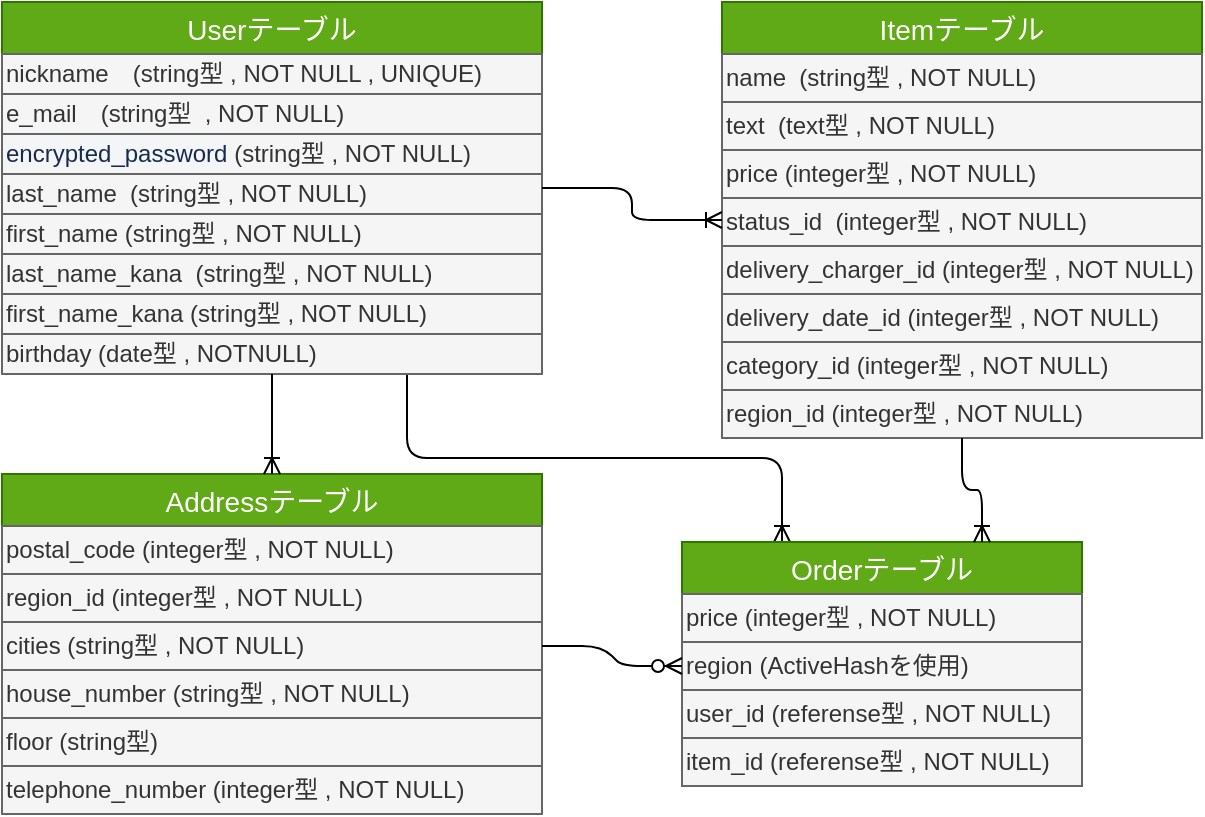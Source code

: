 <mxfile>
    <diagram id="hQXdLHPWon99UHD_zaKo" name="ページ1">
        <mxGraphModel dx="763" dy="680" grid="1" gridSize="10" guides="1" tooltips="1" connect="1" arrows="1" fold="1" page="1" pageScale="1" pageWidth="827" pageHeight="1169" math="0" shadow="0">
            <root>
                <mxCell id="0"/>
                <mxCell id="1" parent="0"/>
                <mxCell id="130" style="edgeStyle=orthogonalEdgeStyle;orthogonalLoop=1;jettySize=auto;html=1;exitX=0.75;exitY=1;exitDx=0;exitDy=0;entryX=0.25;entryY=0;entryDx=0;entryDy=0;endArrow=ERoneToMany;fontSize=12;" parent="1" source="140" target="110" edge="1">
                    <mxGeometry relative="1" as="geometry"/>
                </mxCell>
                <mxCell id="97" value="Userテーブル" style="swimlane;fontStyle=0;childLayout=stackLayout;horizontal=1;startSize=26;horizontalStack=0;resizeParent=1;resizeParentMax=0;resizeLast=0;collapsible=1;marginBottom=0;align=center;fontSize=14;fillColor=#60a917;strokeColor=#2D7600;fontColor=#ffffff;" parent="1" vertex="1">
                    <mxGeometry x="180" y="80" width="270" height="186" as="geometry">
                        <mxRectangle x="300" y="180" width="60" height="26" as="alternateBounds"/>
                    </mxGeometry>
                </mxCell>
                <mxCell id="136" value="nickname　(string型 , NOT NULL , UNIQUE)" style="text;html=1;align=left;verticalAlign=middle;whiteSpace=wrap;rounded=0;fontSize=12;labelPosition=center;verticalLabelPosition=middle;fillColor=#f5f5f5;strokeColor=#666666;fontColor=#333333;" parent="97" vertex="1">
                    <mxGeometry y="26" width="270" height="20" as="geometry"/>
                </mxCell>
                <mxCell id="138" value="e_mail　(string型&amp;nbsp; , NOT NULL)" style="text;html=1;strokeColor=#666666;fillColor=#f5f5f5;align=left;verticalAlign=middle;whiteSpace=wrap;rounded=0;fontSize=12;labelPosition=center;verticalLabelPosition=middle;fontColor=#333333;" parent="97" vertex="1">
                    <mxGeometry y="46" width="270" height="20" as="geometry"/>
                </mxCell>
                <mxCell id="139" value="&lt;span style=&quot;color: rgb(23 , 43 , 77) ; background-color: rgb(244 , 245 , 247)&quot;&gt;&lt;font style=&quot;font-size: 12px&quot;&gt;encrypted_password&lt;/font&gt;&lt;/span&gt;&amp;nbsp;(string型 , NOT NULL)" style="text;html=1;strokeColor=#666666;fillColor=#f5f5f5;align=left;verticalAlign=middle;whiteSpace=wrap;rounded=0;fontSize=12;labelPosition=center;verticalLabelPosition=middle;fontColor=#333333;" parent="97" vertex="1">
                    <mxGeometry y="66" width="270" height="20" as="geometry"/>
                </mxCell>
                <mxCell id="143" value="last_name&amp;nbsp; (string型 , NOT NULL)" style="text;html=1;strokeColor=#666666;fillColor=#f5f5f5;align=left;verticalAlign=middle;whiteSpace=wrap;rounded=0;fontSize=12;labelPosition=center;verticalLabelPosition=middle;fontColor=#333333;" parent="97" vertex="1">
                    <mxGeometry y="86" width="270" height="20" as="geometry"/>
                </mxCell>
                <mxCell id="141" value="first_name (string型 , NOT NULL)" style="text;html=1;strokeColor=#666666;fillColor=#f5f5f5;align=left;verticalAlign=middle;whiteSpace=wrap;rounded=0;fontSize=12;labelPosition=center;verticalLabelPosition=middle;fontColor=#333333;" parent="97" vertex="1">
                    <mxGeometry y="106" width="270" height="20" as="geometry"/>
                </mxCell>
                <mxCell id="159" value="last_name_kana&amp;nbsp; (string型 , NOT NULL)" style="text;html=1;strokeColor=#666666;fillColor=#f5f5f5;align=left;verticalAlign=middle;whiteSpace=wrap;rounded=0;fontSize=12;labelPosition=center;verticalLabelPosition=middle;fontColor=#333333;" vertex="1" parent="97">
                    <mxGeometry y="126" width="270" height="20" as="geometry"/>
                </mxCell>
                <mxCell id="158" value="first_name_kana (string型 , NOT NULL)" style="text;html=1;strokeColor=#666666;fillColor=#f5f5f5;align=left;verticalAlign=middle;whiteSpace=wrap;rounded=0;fontSize=12;labelPosition=center;verticalLabelPosition=middle;fontColor=#333333;" vertex="1" parent="97">
                    <mxGeometry y="146" width="270" height="20" as="geometry"/>
                </mxCell>
                <mxCell id="140" value="birthday (date型 , NOTNULL)" style="text;html=1;strokeColor=#666666;fillColor=#f5f5f5;align=left;verticalAlign=middle;whiteSpace=wrap;rounded=0;fontSize=12;labelPosition=center;verticalLabelPosition=middle;fontColor=#333333;" parent="97" vertex="1">
                    <mxGeometry y="166" width="270" height="20" as="geometry"/>
                </mxCell>
                <mxCell id="105" value="Itemテーブル" style="swimlane;fontStyle=0;childLayout=stackLayout;horizontal=1;startSize=26;horizontalStack=0;resizeParent=1;resizeParentMax=0;resizeLast=0;collapsible=1;marginBottom=0;align=center;fontSize=14;fillColor=#60a917;strokeColor=#2D7600;fontColor=#ffffff;" parent="1" vertex="1">
                    <mxGeometry x="540" y="80" width="240" height="218" as="geometry"/>
                </mxCell>
                <mxCell id="146" value="name&amp;nbsp; (string型 , NOT NULL)" style="text;html=1;strokeColor=#666666;fillColor=#f5f5f5;align=left;verticalAlign=middle;whiteSpace=wrap;rounded=0;fontSize=12;labelPosition=center;verticalLabelPosition=middle;fontColor=#333333;" parent="105" vertex="1">
                    <mxGeometry y="26" width="240" height="24" as="geometry"/>
                </mxCell>
                <mxCell id="155" value="text&amp;nbsp; (text型 , NOT NULL)" style="text;html=1;strokeColor=#666666;fillColor=#f5f5f5;align=left;verticalAlign=middle;whiteSpace=wrap;rounded=0;fontSize=12;labelPosition=center;verticalLabelPosition=middle;fontColor=#333333;" vertex="1" parent="105">
                    <mxGeometry y="50" width="240" height="24" as="geometry"/>
                </mxCell>
                <mxCell id="160" value="price (integer型 , NOT NULL)" style="text;html=1;strokeColor=#666666;fillColor=#f5f5f5;align=left;verticalAlign=middle;whiteSpace=wrap;rounded=0;fontSize=12;labelPosition=center;verticalLabelPosition=middle;fontColor=#333333;" vertex="1" parent="105">
                    <mxGeometry y="74" width="240" height="24" as="geometry"/>
                </mxCell>
                <mxCell id="148" value="status_id&amp;nbsp; (integer型 , NOT NULL)" style="text;html=1;strokeColor=#666666;fillColor=#f5f5f5;align=left;verticalAlign=middle;whiteSpace=wrap;rounded=0;fontSize=12;labelPosition=center;verticalLabelPosition=middle;fontColor=#333333;" parent="105" vertex="1">
                    <mxGeometry y="98" width="240" height="24" as="geometry"/>
                </mxCell>
                <mxCell id="149" value="delivery_charger_id (integer型 , NOT NULL)" style="text;html=1;strokeColor=#666666;fillColor=#f5f5f5;align=left;verticalAlign=middle;whiteSpace=wrap;rounded=0;fontSize=12;labelPosition=center;verticalLabelPosition=middle;fontColor=#333333;" parent="105" vertex="1">
                    <mxGeometry y="122" width="240" height="24" as="geometry"/>
                </mxCell>
                <mxCell id="151" value="delivery_date_id (integer型 , NOT NULL)" style="text;html=1;strokeColor=#666666;fillColor=#f5f5f5;align=left;verticalAlign=middle;whiteSpace=wrap;rounded=0;fontSize=12;labelPosition=center;verticalLabelPosition=middle;fontColor=#333333;" parent="105" vertex="1">
                    <mxGeometry y="146" width="240" height="24" as="geometry"/>
                </mxCell>
                <mxCell id="147" value="category_id (integer型 , NOT NULL)" style="text;html=1;strokeColor=#666666;fillColor=#f5f5f5;align=left;verticalAlign=middle;whiteSpace=wrap;rounded=0;fontSize=12;labelPosition=center;verticalLabelPosition=middle;fontColor=#333333;" parent="105" vertex="1">
                    <mxGeometry y="170" width="240" height="24" as="geometry"/>
                </mxCell>
                <mxCell id="150" value="region_id (integer型 , NOT NULL)" style="text;html=1;strokeColor=#666666;fillColor=#f5f5f5;align=left;verticalAlign=middle;whiteSpace=wrap;rounded=0;fontSize=12;labelPosition=center;verticalLabelPosition=middle;fontColor=#333333;" parent="105" vertex="1">
                    <mxGeometry y="194" width="240" height="24" as="geometry"/>
                </mxCell>
                <mxCell id="110" value="Orderテーブル" style="swimlane;fontStyle=0;childLayout=stackLayout;horizontal=1;startSize=26;horizontalStack=0;resizeParent=1;resizeParentMax=0;resizeLast=0;collapsible=1;marginBottom=0;align=center;fontSize=14;fillColor=#60a917;strokeColor=#2D7600;fontColor=#ffffff;" parent="1" vertex="1">
                    <mxGeometry x="520" y="350" width="200" height="122" as="geometry"/>
                </mxCell>
                <mxCell id="152" value="price (integer型 , NOT NULL)" style="text;html=1;strokeColor=#666666;fillColor=#f5f5f5;align=left;verticalAlign=middle;whiteSpace=wrap;rounded=0;fontSize=12;labelPosition=center;verticalLabelPosition=middle;fontColor=#333333;" parent="110" vertex="1">
                    <mxGeometry y="26" width="200" height="24" as="geometry"/>
                </mxCell>
                <mxCell id="154" value="region (ActiveHashを使用)" style="text;html=1;strokeColor=#666666;fillColor=#f5f5f5;align=left;verticalAlign=middle;whiteSpace=wrap;rounded=0;fontSize=12;labelPosition=center;verticalLabelPosition=middle;fontColor=#333333;" parent="110" vertex="1">
                    <mxGeometry y="50" width="200" height="24" as="geometry"/>
                </mxCell>
                <mxCell id="166" value="user_id (referense型 , NOT NULL)" style="text;html=1;strokeColor=#666666;fillColor=#f5f5f5;align=left;verticalAlign=middle;whiteSpace=wrap;rounded=0;fontSize=12;labelPosition=center;verticalLabelPosition=middle;fontColor=#333333;" vertex="1" parent="110">
                    <mxGeometry y="74" width="200" height="24" as="geometry"/>
                </mxCell>
                <mxCell id="167" value="item_id (referense型 , NOT NULL)" style="text;html=1;strokeColor=#666666;fillColor=#f5f5f5;align=left;verticalAlign=middle;whiteSpace=wrap;rounded=0;fontSize=12;labelPosition=center;verticalLabelPosition=middle;fontColor=#333333;" vertex="1" parent="110">
                    <mxGeometry y="98" width="200" height="24" as="geometry"/>
                </mxCell>
                <mxCell id="116" value="" style="edgeStyle=orthogonalEdgeStyle;fontSize=12;html=1;endArrow=ERoneToMany;exitX=1;exitY=0.5;exitDx=0;exitDy=0;" parent="1" source="97" target="105" edge="1">
                    <mxGeometry width="100" height="100" relative="1" as="geometry">
                        <mxPoint x="240" y="201" as="sourcePoint"/>
                        <mxPoint x="450" y="151" as="targetPoint"/>
                    </mxGeometry>
                </mxCell>
                <mxCell id="164" value="" style="edgeStyle=orthogonalEdgeStyle;fontSize=12;html=1;endArrow=ERoneToMany;entryX=0.75;entryY=0;entryDx=0;entryDy=0;exitX=0.5;exitY=1;exitDx=0;exitDy=0;" edge="1" parent="1" source="150" target="110">
                    <mxGeometry width="100" height="100" relative="1" as="geometry">
                        <mxPoint x="640" y="358" as="sourcePoint"/>
                        <mxPoint x="550" y="320" as="targetPoint"/>
                    </mxGeometry>
                </mxCell>
                <mxCell id="168" value="Addressテーブル" style="swimlane;fontStyle=0;childLayout=stackLayout;horizontal=1;startSize=26;horizontalStack=0;resizeParent=1;resizeParentMax=0;resizeLast=0;collapsible=1;marginBottom=0;align=center;fontSize=14;fillColor=#60a917;strokeColor=#2D7600;fontColor=#ffffff;" vertex="1" parent="1">
                    <mxGeometry x="180" y="316" width="270" height="170" as="geometry"/>
                </mxCell>
                <mxCell id="169" value="postal_code (integer型 , NOT NULL)" style="text;html=1;strokeColor=#666666;fillColor=#f5f5f5;align=left;verticalAlign=middle;whiteSpace=wrap;rounded=0;fontSize=12;labelPosition=center;verticalLabelPosition=middle;fontColor=#333333;" vertex="1" parent="168">
                    <mxGeometry y="26" width="270" height="24" as="geometry"/>
                </mxCell>
                <mxCell id="170" value="region_id (integer型 , NOT NULL)" style="text;html=1;strokeColor=#666666;fillColor=#f5f5f5;align=left;verticalAlign=middle;whiteSpace=wrap;rounded=0;fontSize=12;labelPosition=center;verticalLabelPosition=middle;fontColor=#333333;" vertex="1" parent="168">
                    <mxGeometry y="50" width="270" height="24" as="geometry"/>
                </mxCell>
                <mxCell id="173" value="cities (string型 , NOT NULL)" style="text;html=1;strokeColor=#666666;fillColor=#f5f5f5;align=left;verticalAlign=middle;whiteSpace=wrap;rounded=0;fontSize=12;labelPosition=center;verticalLabelPosition=middle;fontColor=#333333;" vertex="1" parent="168">
                    <mxGeometry y="74" width="270" height="24" as="geometry"/>
                </mxCell>
                <mxCell id="174" value="house_number (string型 , NOT NULL)" style="text;html=1;strokeColor=#666666;fillColor=#f5f5f5;align=left;verticalAlign=middle;whiteSpace=wrap;rounded=0;fontSize=12;labelPosition=center;verticalLabelPosition=middle;fontColor=#333333;" vertex="1" parent="168">
                    <mxGeometry y="98" width="270" height="24" as="geometry"/>
                </mxCell>
                <mxCell id="175" value="floor (string型)" style="text;html=1;strokeColor=#666666;fillColor=#f5f5f5;align=left;verticalAlign=middle;whiteSpace=wrap;rounded=0;fontSize=12;labelPosition=center;verticalLabelPosition=middle;fontColor=#333333;" vertex="1" parent="168">
                    <mxGeometry y="122" width="270" height="24" as="geometry"/>
                </mxCell>
                <mxCell id="176" value="telephone_number (integer型 , NOT NULL)" style="text;html=1;strokeColor=#666666;fillColor=#f5f5f5;align=left;verticalAlign=middle;whiteSpace=wrap;rounded=0;fontSize=12;labelPosition=center;verticalLabelPosition=middle;fontColor=#333333;" vertex="1" parent="168">
                    <mxGeometry y="146" width="270" height="24" as="geometry"/>
                </mxCell>
                <mxCell id="178" value="" style="fontSize=12;html=1;endArrow=ERoneToMany;exitX=0.5;exitY=1;exitDx=0;exitDy=0;entryX=0.5;entryY=0;entryDx=0;entryDy=0;" edge="1" parent="1" source="140" target="168">
                    <mxGeometry width="100" height="100" relative="1" as="geometry">
                        <mxPoint x="340" y="350" as="sourcePoint"/>
                        <mxPoint x="330" y="300" as="targetPoint"/>
                    </mxGeometry>
                </mxCell>
                <mxCell id="180" value="" style="edgeStyle=entityRelationEdgeStyle;fontSize=12;html=1;endArrow=ERzeroToMany;endFill=1;exitX=1;exitY=0.5;exitDx=0;exitDy=0;entryX=0;entryY=0.5;entryDx=0;entryDy=0;" edge="1" parent="1" source="173" target="154">
                    <mxGeometry width="100" height="100" relative="1" as="geometry">
                        <mxPoint x="490" y="585" as="sourcePoint"/>
                        <mxPoint x="590" y="485" as="targetPoint"/>
                    </mxGeometry>
                </mxCell>
            </root>
        </mxGraphModel>
    </diagram>
</mxfile>